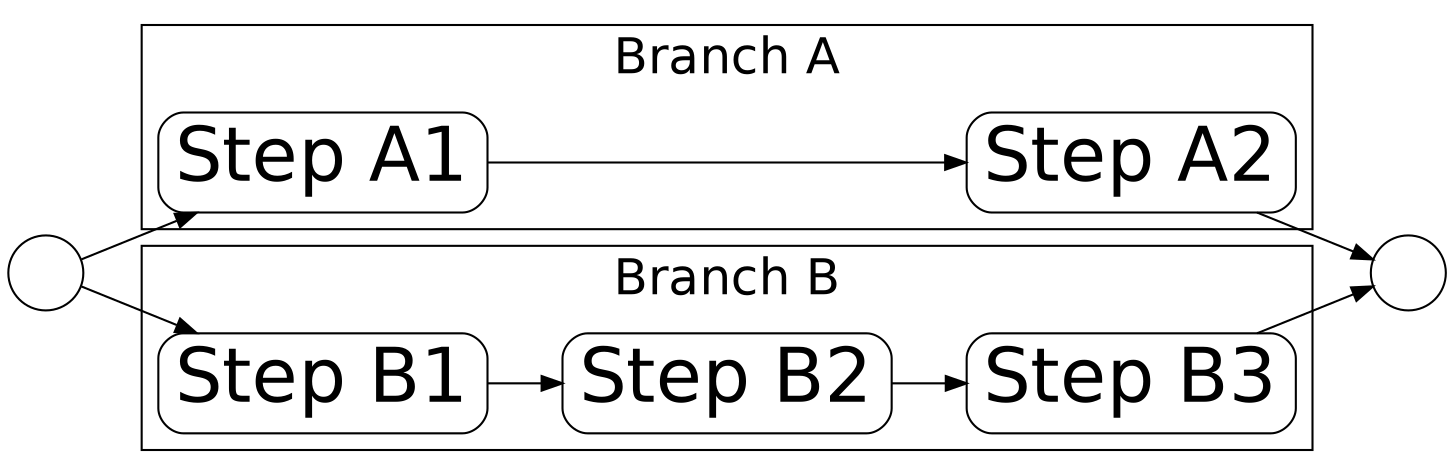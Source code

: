 digraph {
  newrank=true
  rankdir=LR
  fontsize=24
  fontname=Helvetica

  Source [shape=circle label=""]
  Target [shape=circle label=""]

  subgraph cluster_ba {
    label="Branch A"
    node [shape=box style=rounded fontsize=36 fontname=Helvetica]
    "Step A1" -> "Step A2"
  }
  subgraph cluster_bb {
    label="Branch B"
    node [shape=box style=rounded fontsize=36 fontname=Helvetica]
    "Step B1" -> "Step B2" -> "Step B3"
  }

  Source -> "Step A1"
  Source -> "Step B1"

  "Step A2" -> Target
  "Step B3" -> Target
}

